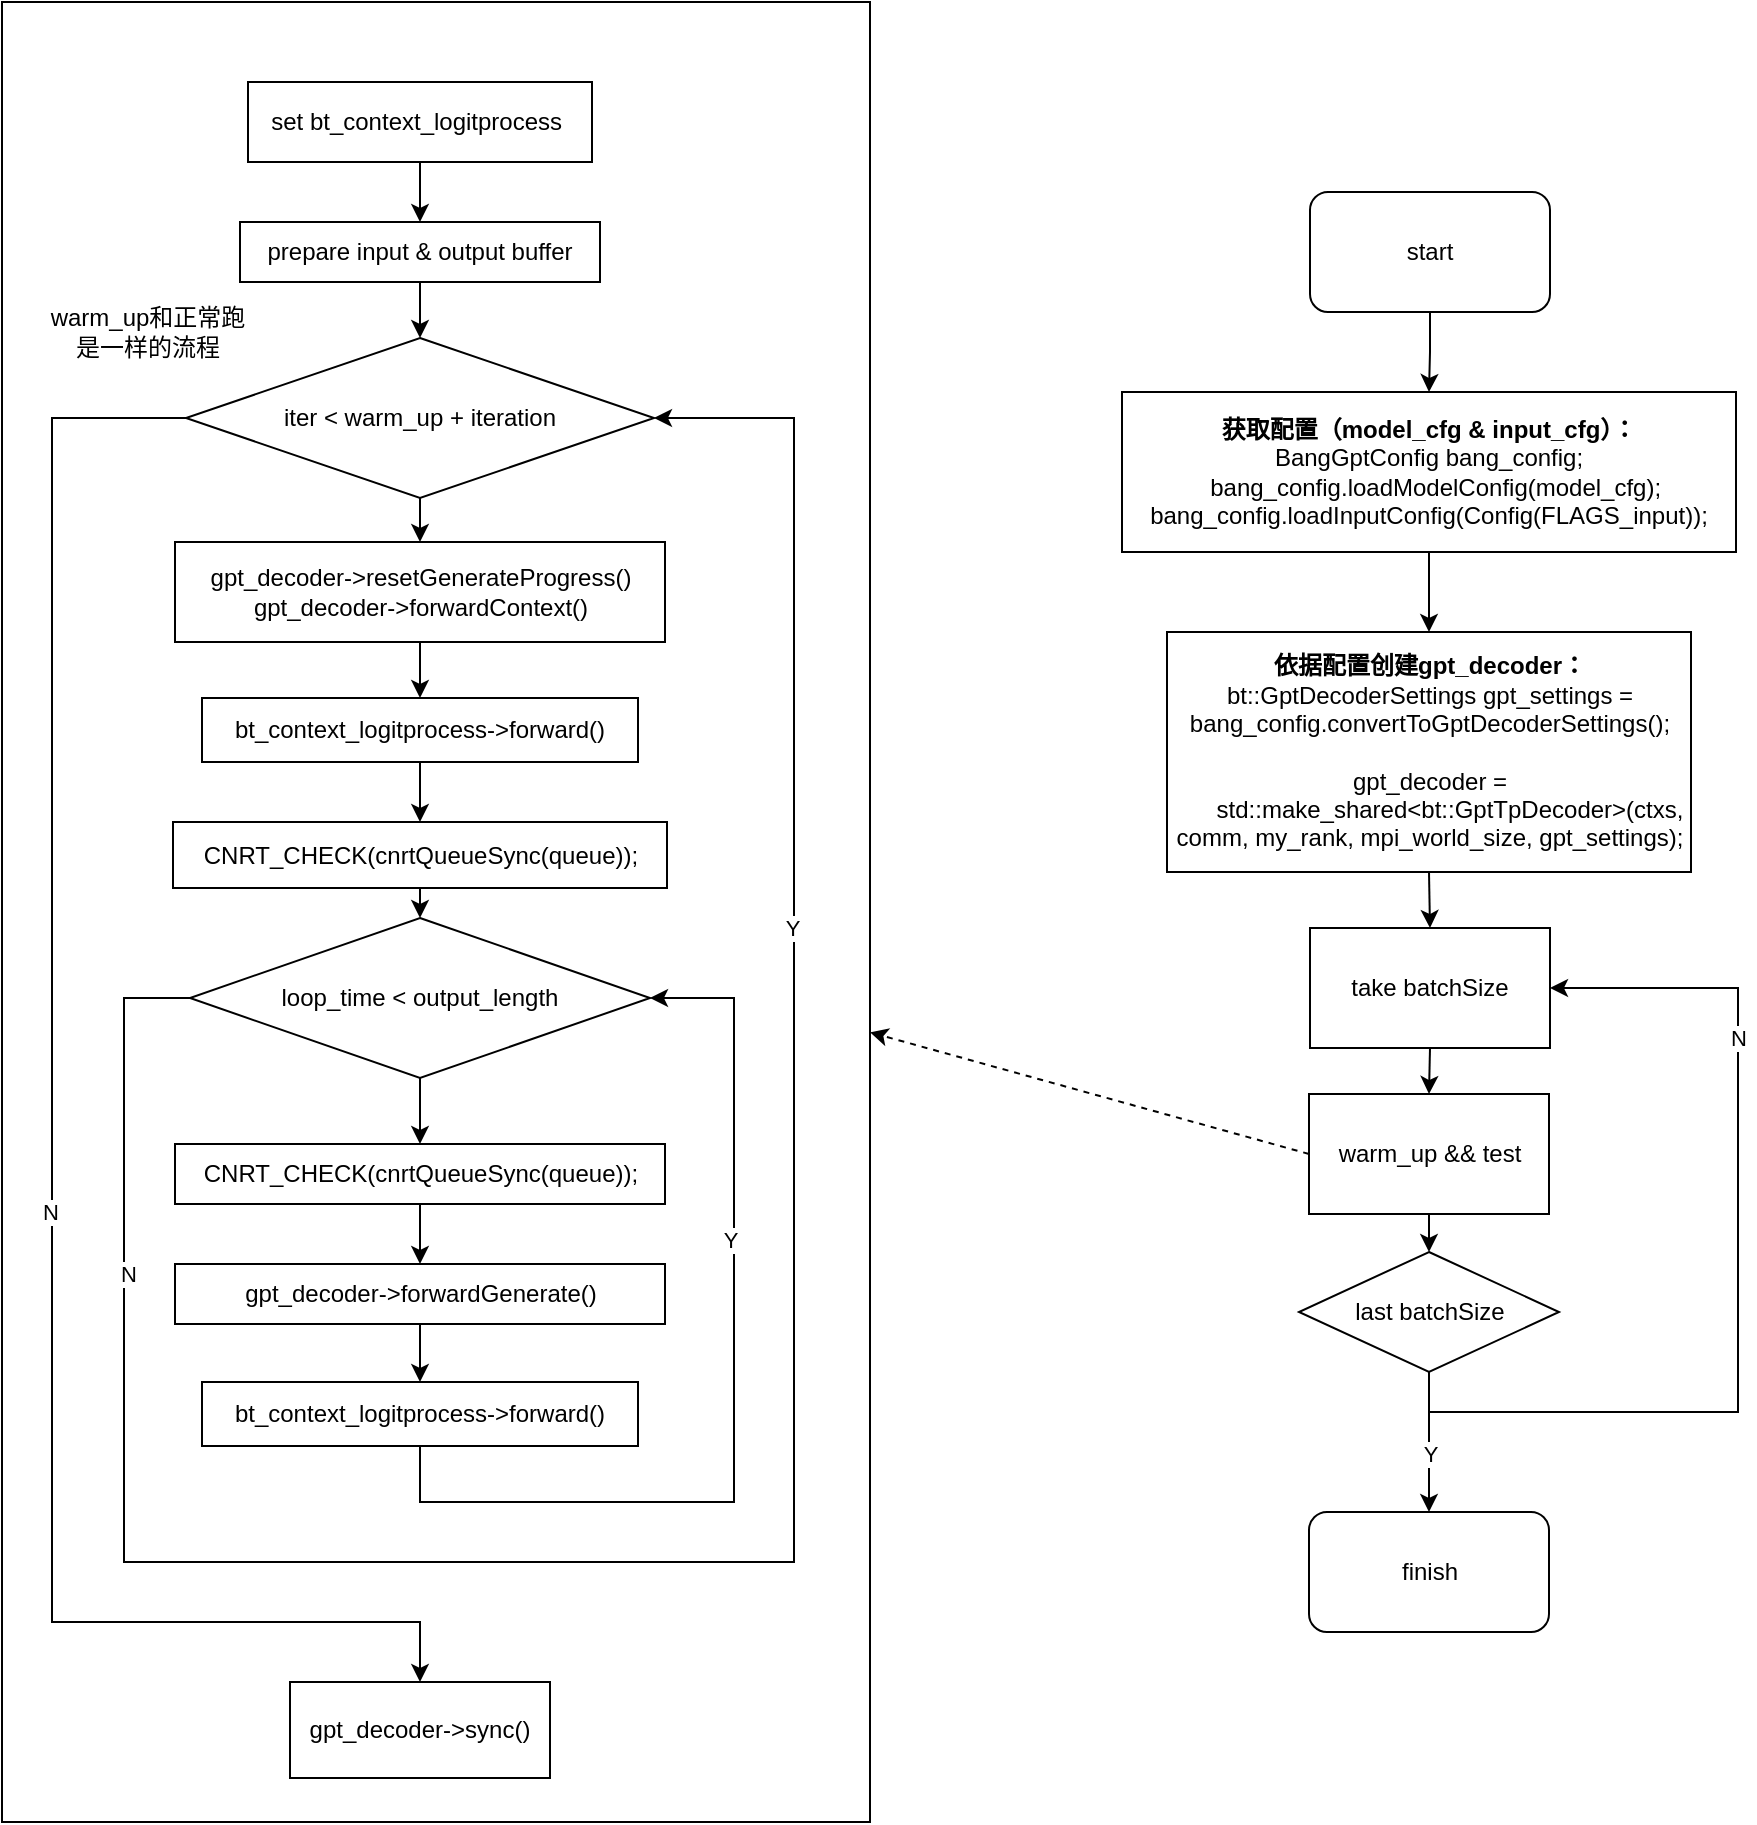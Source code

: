 <mxfile version="22.1.18" type="github">
  <diagram name="Page-1" id="ngBLYeSocTq8M1xLsUNh">
    <mxGraphModel dx="2204" dy="-4729" grid="1" gridSize="10" guides="1" tooltips="1" connect="1" arrows="1" fold="1" page="1" pageScale="1" pageWidth="850" pageHeight="1100" math="0" shadow="0">
      <root>
        <mxCell id="0" />
        <mxCell id="1" parent="0" />
        <mxCell id="sZN7Xor8rHKxraQ_Swqm-91" value="" style="rounded=0;whiteSpace=wrap;html=1;" vertex="1" parent="1">
          <mxGeometry x="-200" y="5650" width="434" height="910" as="geometry" />
        </mxCell>
        <mxCell id="sZN7Xor8rHKxraQ_Swqm-92" style="edgeStyle=orthogonalEdgeStyle;rounded=0;orthogonalLoop=1;jettySize=auto;html=1;exitX=0.5;exitY=1;exitDx=0;exitDy=0;entryX=0.5;entryY=0;entryDx=0;entryDy=0;" edge="1" parent="1" source="sZN7Xor8rHKxraQ_Swqm-95" target="sZN7Xor8rHKxraQ_Swqm-97">
          <mxGeometry relative="1" as="geometry">
            <mxPoint x="9" y="5938" as="targetPoint" />
          </mxGeometry>
        </mxCell>
        <mxCell id="sZN7Xor8rHKxraQ_Swqm-93" style="edgeStyle=orthogonalEdgeStyle;rounded=0;orthogonalLoop=1;jettySize=auto;html=1;exitX=0;exitY=0.5;exitDx=0;exitDy=0;entryX=0.5;entryY=0;entryDx=0;entryDy=0;" edge="1" parent="1" source="sZN7Xor8rHKxraQ_Swqm-95" target="sZN7Xor8rHKxraQ_Swqm-100">
          <mxGeometry relative="1" as="geometry">
            <Array as="points">
              <mxPoint x="-175" y="5858" />
              <mxPoint x="-175" y="6460" />
              <mxPoint x="9" y="6460" />
            </Array>
          </mxGeometry>
        </mxCell>
        <mxCell id="sZN7Xor8rHKxraQ_Swqm-94" value="N" style="edgeLabel;html=1;align=center;verticalAlign=middle;resizable=0;points=[];" vertex="1" connectable="0" parent="sZN7Xor8rHKxraQ_Swqm-93">
          <mxGeometry x="0.051" y="-1" relative="1" as="geometry">
            <mxPoint as="offset" />
          </mxGeometry>
        </mxCell>
        <mxCell id="sZN7Xor8rHKxraQ_Swqm-95" value="iter &amp;lt; warm_up + iteration" style="rhombus;whiteSpace=wrap;html=1;" vertex="1" parent="1">
          <mxGeometry x="-108" y="5818" width="234" height="80" as="geometry" />
        </mxCell>
        <mxCell id="sZN7Xor8rHKxraQ_Swqm-96" style="edgeStyle=orthogonalEdgeStyle;rounded=0;orthogonalLoop=1;jettySize=auto;html=1;exitX=0.5;exitY=1;exitDx=0;exitDy=0;entryX=0.5;entryY=0;entryDx=0;entryDy=0;" edge="1" parent="1" source="sZN7Xor8rHKxraQ_Swqm-97" target="sZN7Xor8rHKxraQ_Swqm-129">
          <mxGeometry relative="1" as="geometry" />
        </mxCell>
        <mxCell id="sZN7Xor8rHKxraQ_Swqm-97" value="gpt_decoder-&amp;gt;resetGenerateProgress()&lt;br&gt;gpt_decoder-&amp;gt;forwardContext()" style="rounded=0;whiteSpace=wrap;html=1;" vertex="1" parent="1">
          <mxGeometry x="-113.5" y="5920" width="245" height="50" as="geometry" />
        </mxCell>
        <mxCell id="sZN7Xor8rHKxraQ_Swqm-98" style="edgeStyle=orthogonalEdgeStyle;rounded=0;orthogonalLoop=1;jettySize=auto;html=1;exitX=0.5;exitY=1;exitDx=0;exitDy=0;entryX=0.5;entryY=0;entryDx=0;entryDy=0;" edge="1" parent="1" source="sZN7Xor8rHKxraQ_Swqm-99" target="sZN7Xor8rHKxraQ_Swqm-108">
          <mxGeometry relative="1" as="geometry" />
        </mxCell>
        <mxCell id="sZN7Xor8rHKxraQ_Swqm-99" value="CNRT_CHECK(cnrtQueueSync(queue));" style="rounded=0;whiteSpace=wrap;html=1;" vertex="1" parent="1">
          <mxGeometry x="-114.5" y="6060" width="247" height="33" as="geometry" />
        </mxCell>
        <mxCell id="sZN7Xor8rHKxraQ_Swqm-100" value="gpt_decoder-&amp;gt;sync()" style="rounded=0;whiteSpace=wrap;html=1;" vertex="1" parent="1">
          <mxGeometry x="-56" y="6490" width="130" height="48" as="geometry" />
        </mxCell>
        <mxCell id="sZN7Xor8rHKxraQ_Swqm-101" style="edgeStyle=orthogonalEdgeStyle;rounded=0;orthogonalLoop=1;jettySize=auto;html=1;exitX=0.5;exitY=1;exitDx=0;exitDy=0;entryX=1;entryY=0.5;entryDx=0;entryDy=0;" edge="1" parent="1" source="sZN7Xor8rHKxraQ_Swqm-103" target="sZN7Xor8rHKxraQ_Swqm-108">
          <mxGeometry relative="1" as="geometry">
            <Array as="points">
              <mxPoint x="9" y="6400" />
              <mxPoint x="166" y="6400" />
              <mxPoint x="166" y="6148" />
            </Array>
          </mxGeometry>
        </mxCell>
        <mxCell id="sZN7Xor8rHKxraQ_Swqm-102" value="Y" style="edgeLabel;html=1;align=center;verticalAlign=middle;resizable=0;points=[];" vertex="1" connectable="0" parent="sZN7Xor8rHKxraQ_Swqm-101">
          <mxGeometry x="0.319" y="2" relative="1" as="geometry">
            <mxPoint as="offset" />
          </mxGeometry>
        </mxCell>
        <mxCell id="sZN7Xor8rHKxraQ_Swqm-103" value="bt_context_logitprocess-&amp;gt;forward()" style="rounded=0;whiteSpace=wrap;html=1;" vertex="1" parent="1">
          <mxGeometry x="-100" y="6340" width="218" height="32" as="geometry" />
        </mxCell>
        <mxCell id="sZN7Xor8rHKxraQ_Swqm-104" style="edgeStyle=orthogonalEdgeStyle;rounded=0;orthogonalLoop=1;jettySize=auto;html=1;exitX=0.5;exitY=1;exitDx=0;exitDy=0;entryX=0.5;entryY=0;entryDx=0;entryDy=0;" edge="1" parent="1" source="sZN7Xor8rHKxraQ_Swqm-108" target="sZN7Xor8rHKxraQ_Swqm-127">
          <mxGeometry relative="1" as="geometry" />
        </mxCell>
        <mxCell id="sZN7Xor8rHKxraQ_Swqm-105" style="edgeStyle=orthogonalEdgeStyle;rounded=0;orthogonalLoop=1;jettySize=auto;html=1;exitX=0;exitY=0.5;exitDx=0;exitDy=0;entryX=1;entryY=0.5;entryDx=0;entryDy=0;" edge="1" parent="1" source="sZN7Xor8rHKxraQ_Swqm-108" target="sZN7Xor8rHKxraQ_Swqm-95">
          <mxGeometry relative="1" as="geometry">
            <Array as="points">
              <mxPoint x="-139" y="6148" />
              <mxPoint x="-139" y="6430" />
              <mxPoint x="196" y="6430" />
              <mxPoint x="196" y="5858" />
            </Array>
          </mxGeometry>
        </mxCell>
        <mxCell id="sZN7Xor8rHKxraQ_Swqm-106" value="Y" style="edgeLabel;html=1;align=center;verticalAlign=middle;resizable=0;points=[];" vertex="1" connectable="0" parent="sZN7Xor8rHKxraQ_Swqm-105">
          <mxGeometry x="0.498" y="1" relative="1" as="geometry">
            <mxPoint as="offset" />
          </mxGeometry>
        </mxCell>
        <mxCell id="sZN7Xor8rHKxraQ_Swqm-107" value="N" style="edgeLabel;html=1;align=center;verticalAlign=middle;resizable=0;points=[];" vertex="1" connectable="0" parent="sZN7Xor8rHKxraQ_Swqm-105">
          <mxGeometry x="-0.736" y="2" relative="1" as="geometry">
            <mxPoint as="offset" />
          </mxGeometry>
        </mxCell>
        <mxCell id="sZN7Xor8rHKxraQ_Swqm-108" value="loop_time &amp;lt; output_length" style="rhombus;whiteSpace=wrap;html=1;" vertex="1" parent="1">
          <mxGeometry x="-106" y="6108" width="230" height="80" as="geometry" />
        </mxCell>
        <mxCell id="sZN7Xor8rHKxraQ_Swqm-109" style="edgeStyle=orthogonalEdgeStyle;rounded=0;orthogonalLoop=1;jettySize=auto;html=1;exitX=0.5;exitY=1;exitDx=0;exitDy=0;entryX=0.5;entryY=0;entryDx=0;entryDy=0;" edge="1" parent="1" source="sZN7Xor8rHKxraQ_Swqm-110" target="sZN7Xor8rHKxraQ_Swqm-103">
          <mxGeometry relative="1" as="geometry" />
        </mxCell>
        <mxCell id="sZN7Xor8rHKxraQ_Swqm-110" value="gpt_decoder-&amp;gt;forwardGenerate()" style="rounded=0;whiteSpace=wrap;html=1;" vertex="1" parent="1">
          <mxGeometry x="-113.5" y="6281" width="245" height="30" as="geometry" />
        </mxCell>
        <mxCell id="sZN7Xor8rHKxraQ_Swqm-111" style="edgeStyle=orthogonalEdgeStyle;rounded=0;orthogonalLoop=1;jettySize=auto;html=1;exitX=0.5;exitY=1;exitDx=0;exitDy=0;entryX=0.5;entryY=0;entryDx=0;entryDy=0;" edge="1" parent="1" source="sZN7Xor8rHKxraQ_Swqm-112" target="sZN7Xor8rHKxraQ_Swqm-133">
          <mxGeometry relative="1" as="geometry">
            <mxPoint x="513.5" y="6123" as="targetPoint" />
          </mxGeometry>
        </mxCell>
        <mxCell id="sZN7Xor8rHKxraQ_Swqm-112" value="&lt;div&gt;&lt;b&gt;依据配置创建gpt_decoder：&lt;/b&gt;&lt;/div&gt;&lt;div&gt;bt::GptDecoderSettings gpt_settings = bang_config.convertToGptDecoderSettings();&lt;br&gt;&lt;/div&gt;&lt;div&gt;&lt;br&gt;&lt;/div&gt;&lt;div&gt;gpt_decoder =&lt;/div&gt;&lt;div&gt;&amp;nbsp; &amp;nbsp; &amp;nbsp; std::make_shared&amp;lt;bt::GptTpDecoder&amp;gt;(ctxs, comm, my_rank, mpi_world_size, gpt_settings);&lt;/div&gt;" style="rounded=0;whiteSpace=wrap;html=1;" vertex="1" parent="1">
          <mxGeometry x="382.5" y="5965" width="262" height="120" as="geometry" />
        </mxCell>
        <mxCell id="sZN7Xor8rHKxraQ_Swqm-113" style="edgeStyle=orthogonalEdgeStyle;rounded=0;orthogonalLoop=1;jettySize=auto;html=1;exitX=0.5;exitY=1;exitDx=0;exitDy=0;entryX=0.5;entryY=0;entryDx=0;entryDy=0;" edge="1" parent="1" source="sZN7Xor8rHKxraQ_Swqm-133" target="sZN7Xor8rHKxraQ_Swqm-118">
          <mxGeometry relative="1" as="geometry">
            <mxPoint x="513.5" y="6203" as="sourcePoint" />
          </mxGeometry>
        </mxCell>
        <mxCell id="sZN7Xor8rHKxraQ_Swqm-114" style="rounded=0;orthogonalLoop=1;jettySize=auto;html=1;exitX=0;exitY=0.5;exitDx=0;exitDy=0;dashed=1;" edge="1" parent="1" source="sZN7Xor8rHKxraQ_Swqm-118" target="sZN7Xor8rHKxraQ_Swqm-91">
          <mxGeometry relative="1" as="geometry" />
        </mxCell>
        <mxCell id="sZN7Xor8rHKxraQ_Swqm-115" style="edgeStyle=orthogonalEdgeStyle;rounded=0;orthogonalLoop=1;jettySize=auto;html=1;exitX=0.5;exitY=1;exitDx=0;exitDy=0;entryX=1;entryY=0.5;entryDx=0;entryDy=0;" edge="1" parent="1" source="sZN7Xor8rHKxraQ_Swqm-136" target="sZN7Xor8rHKxraQ_Swqm-133">
          <mxGeometry relative="1" as="geometry">
            <mxPoint x="513.5" y="6345" as="sourcePoint" />
            <mxPoint x="648" y="6163" as="targetPoint" />
            <Array as="points">
              <mxPoint x="514" y="6355" />
              <mxPoint x="668" y="6355" />
              <mxPoint x="668" y="6143" />
            </Array>
          </mxGeometry>
        </mxCell>
        <mxCell id="sZN7Xor8rHKxraQ_Swqm-116" value="N" style="edgeLabel;html=1;align=center;verticalAlign=middle;resizable=0;points=[];" vertex="1" connectable="0" parent="sZN7Xor8rHKxraQ_Swqm-115">
          <mxGeometry x="0.504" relative="1" as="geometry">
            <mxPoint as="offset" />
          </mxGeometry>
        </mxCell>
        <mxCell id="sZN7Xor8rHKxraQ_Swqm-117" style="edgeStyle=orthogonalEdgeStyle;rounded=0;orthogonalLoop=1;jettySize=auto;html=1;exitX=0.5;exitY=1;exitDx=0;exitDy=0;entryX=0.5;entryY=0;entryDx=0;entryDy=0;" edge="1" parent="1" source="sZN7Xor8rHKxraQ_Swqm-118" target="sZN7Xor8rHKxraQ_Swqm-136">
          <mxGeometry relative="1" as="geometry">
            <mxPoint x="513.5" y="6285" as="targetPoint" />
          </mxGeometry>
        </mxCell>
        <mxCell id="sZN7Xor8rHKxraQ_Swqm-118" value="warm_up &amp;amp;&amp;amp; test" style="rounded=0;whiteSpace=wrap;html=1;" vertex="1" parent="1">
          <mxGeometry x="453.5" y="6196" width="120" height="60" as="geometry" />
        </mxCell>
        <mxCell id="sZN7Xor8rHKxraQ_Swqm-119" style="edgeStyle=orthogonalEdgeStyle;rounded=0;orthogonalLoop=1;jettySize=auto;html=1;exitX=0.5;exitY=1;exitDx=0;exitDy=0;entryX=0.5;entryY=0;entryDx=0;entryDy=0;" edge="1" parent="1" source="sZN7Xor8rHKxraQ_Swqm-120" target="sZN7Xor8rHKxraQ_Swqm-123">
          <mxGeometry relative="1" as="geometry" />
        </mxCell>
        <mxCell id="sZN7Xor8rHKxraQ_Swqm-120" value="start" style="rounded=1;whiteSpace=wrap;html=1;" vertex="1" parent="1">
          <mxGeometry x="454" y="5745" width="120" height="60" as="geometry" />
        </mxCell>
        <mxCell id="sZN7Xor8rHKxraQ_Swqm-121" value="finish" style="rounded=1;whiteSpace=wrap;html=1;" vertex="1" parent="1">
          <mxGeometry x="453.5" y="6405" width="120" height="60" as="geometry" />
        </mxCell>
        <mxCell id="sZN7Xor8rHKxraQ_Swqm-122" style="edgeStyle=orthogonalEdgeStyle;rounded=0;orthogonalLoop=1;jettySize=auto;html=1;exitX=0.5;exitY=1;exitDx=0;exitDy=0;entryX=0.5;entryY=0;entryDx=0;entryDy=0;" edge="1" parent="1" source="sZN7Xor8rHKxraQ_Swqm-123" target="sZN7Xor8rHKxraQ_Swqm-112">
          <mxGeometry relative="1" as="geometry" />
        </mxCell>
        <mxCell id="sZN7Xor8rHKxraQ_Swqm-123" value="&lt;div style=&quot;border-color: var(--border-color);&quot;&gt;&lt;b style=&quot;border-color: var(--border-color);&quot;&gt;&amp;nbsp;获取配置（model_cfg &amp;amp; input_cfg）：&amp;nbsp;&lt;/b&gt;&lt;/div&gt;&lt;div&gt;BangGptConfig bang_config;&lt;br&gt;&lt;/div&gt;&lt;div&gt;&amp;nbsp; bang_config.loadModelConfig(model_cfg);&lt;/div&gt;&lt;div&gt;bang_config.loadInputConfig(Config(FLAGS_input));&lt;br&gt;&lt;/div&gt;" style="rounded=0;whiteSpace=wrap;html=1;" vertex="1" parent="1">
          <mxGeometry x="360" y="5845" width="307" height="80" as="geometry" />
        </mxCell>
        <mxCell id="sZN7Xor8rHKxraQ_Swqm-124" style="edgeStyle=orthogonalEdgeStyle;rounded=0;orthogonalLoop=1;jettySize=auto;html=1;exitX=0.5;exitY=1;exitDx=0;exitDy=0;entryX=0.5;entryY=0;entryDx=0;entryDy=0;" edge="1" parent="1" source="sZN7Xor8rHKxraQ_Swqm-125" target="sZN7Xor8rHKxraQ_Swqm-95">
          <mxGeometry relative="1" as="geometry" />
        </mxCell>
        <mxCell id="sZN7Xor8rHKxraQ_Swqm-125" value="prepare input &amp;amp; output buffer" style="rounded=0;whiteSpace=wrap;html=1;" vertex="1" parent="1">
          <mxGeometry x="-81" y="5760" width="180" height="30" as="geometry" />
        </mxCell>
        <mxCell id="sZN7Xor8rHKxraQ_Swqm-126" style="edgeStyle=orthogonalEdgeStyle;rounded=0;orthogonalLoop=1;jettySize=auto;html=1;exitX=0.5;exitY=1;exitDx=0;exitDy=0;entryX=0.5;entryY=0;entryDx=0;entryDy=0;" edge="1" parent="1" source="sZN7Xor8rHKxraQ_Swqm-127" target="sZN7Xor8rHKxraQ_Swqm-110">
          <mxGeometry relative="1" as="geometry" />
        </mxCell>
        <mxCell id="sZN7Xor8rHKxraQ_Swqm-127" value="CNRT_CHECK(cnrtQueueSync(queue));" style="rounded=0;whiteSpace=wrap;html=1;" vertex="1" parent="1">
          <mxGeometry x="-113.5" y="6221" width="245" height="30" as="geometry" />
        </mxCell>
        <mxCell id="sZN7Xor8rHKxraQ_Swqm-128" style="edgeStyle=orthogonalEdgeStyle;rounded=0;orthogonalLoop=1;jettySize=auto;html=1;exitX=0.5;exitY=1;exitDx=0;exitDy=0;entryX=0.5;entryY=0;entryDx=0;entryDy=0;" edge="1" parent="1" source="sZN7Xor8rHKxraQ_Swqm-129" target="sZN7Xor8rHKxraQ_Swqm-99">
          <mxGeometry relative="1" as="geometry" />
        </mxCell>
        <mxCell id="sZN7Xor8rHKxraQ_Swqm-129" value="bt_context_logitprocess-&amp;gt;forward()" style="rounded=0;whiteSpace=wrap;html=1;" vertex="1" parent="1">
          <mxGeometry x="-100" y="5998" width="218" height="32" as="geometry" />
        </mxCell>
        <mxCell id="sZN7Xor8rHKxraQ_Swqm-130" style="edgeStyle=orthogonalEdgeStyle;rounded=0;orthogonalLoop=1;jettySize=auto;html=1;exitX=0.5;exitY=1;exitDx=0;exitDy=0;entryX=0.5;entryY=0;entryDx=0;entryDy=0;" edge="1" parent="1" source="sZN7Xor8rHKxraQ_Swqm-131" target="sZN7Xor8rHKxraQ_Swqm-125">
          <mxGeometry relative="1" as="geometry" />
        </mxCell>
        <mxCell id="sZN7Xor8rHKxraQ_Swqm-131" value="set bt_context_logitprocess&amp;nbsp;" style="rounded=0;whiteSpace=wrap;html=1;" vertex="1" parent="1">
          <mxGeometry x="-77" y="5690" width="172" height="40" as="geometry" />
        </mxCell>
        <mxCell id="sZN7Xor8rHKxraQ_Swqm-132" value="warm_up和正常跑是一样的流程" style="text;html=1;strokeColor=none;fillColor=none;align=center;verticalAlign=middle;whiteSpace=wrap;rounded=0;" vertex="1" parent="1">
          <mxGeometry x="-177" y="5800" width="100" height="30" as="geometry" />
        </mxCell>
        <mxCell id="sZN7Xor8rHKxraQ_Swqm-133" value="take batchSize" style="rounded=0;whiteSpace=wrap;html=1;" vertex="1" parent="1">
          <mxGeometry x="454" y="6113" width="120" height="60" as="geometry" />
        </mxCell>
        <mxCell id="sZN7Xor8rHKxraQ_Swqm-134" style="edgeStyle=orthogonalEdgeStyle;rounded=0;orthogonalLoop=1;jettySize=auto;html=1;exitX=0.5;exitY=1;exitDx=0;exitDy=0;entryX=0.5;entryY=0;entryDx=0;entryDy=0;" edge="1" parent="1" source="sZN7Xor8rHKxraQ_Swqm-136" target="sZN7Xor8rHKxraQ_Swqm-121">
          <mxGeometry relative="1" as="geometry" />
        </mxCell>
        <mxCell id="sZN7Xor8rHKxraQ_Swqm-135" value="Y" style="edgeLabel;html=1;align=center;verticalAlign=middle;resizable=0;points=[];" vertex="1" connectable="0" parent="sZN7Xor8rHKxraQ_Swqm-134">
          <mxGeometry x="0.175" relative="1" as="geometry">
            <mxPoint as="offset" />
          </mxGeometry>
        </mxCell>
        <mxCell id="sZN7Xor8rHKxraQ_Swqm-136" value="last batchSize" style="rhombus;whiteSpace=wrap;html=1;" vertex="1" parent="1">
          <mxGeometry x="448.5" y="6275" width="130" height="60" as="geometry" />
        </mxCell>
      </root>
    </mxGraphModel>
  </diagram>
</mxfile>
